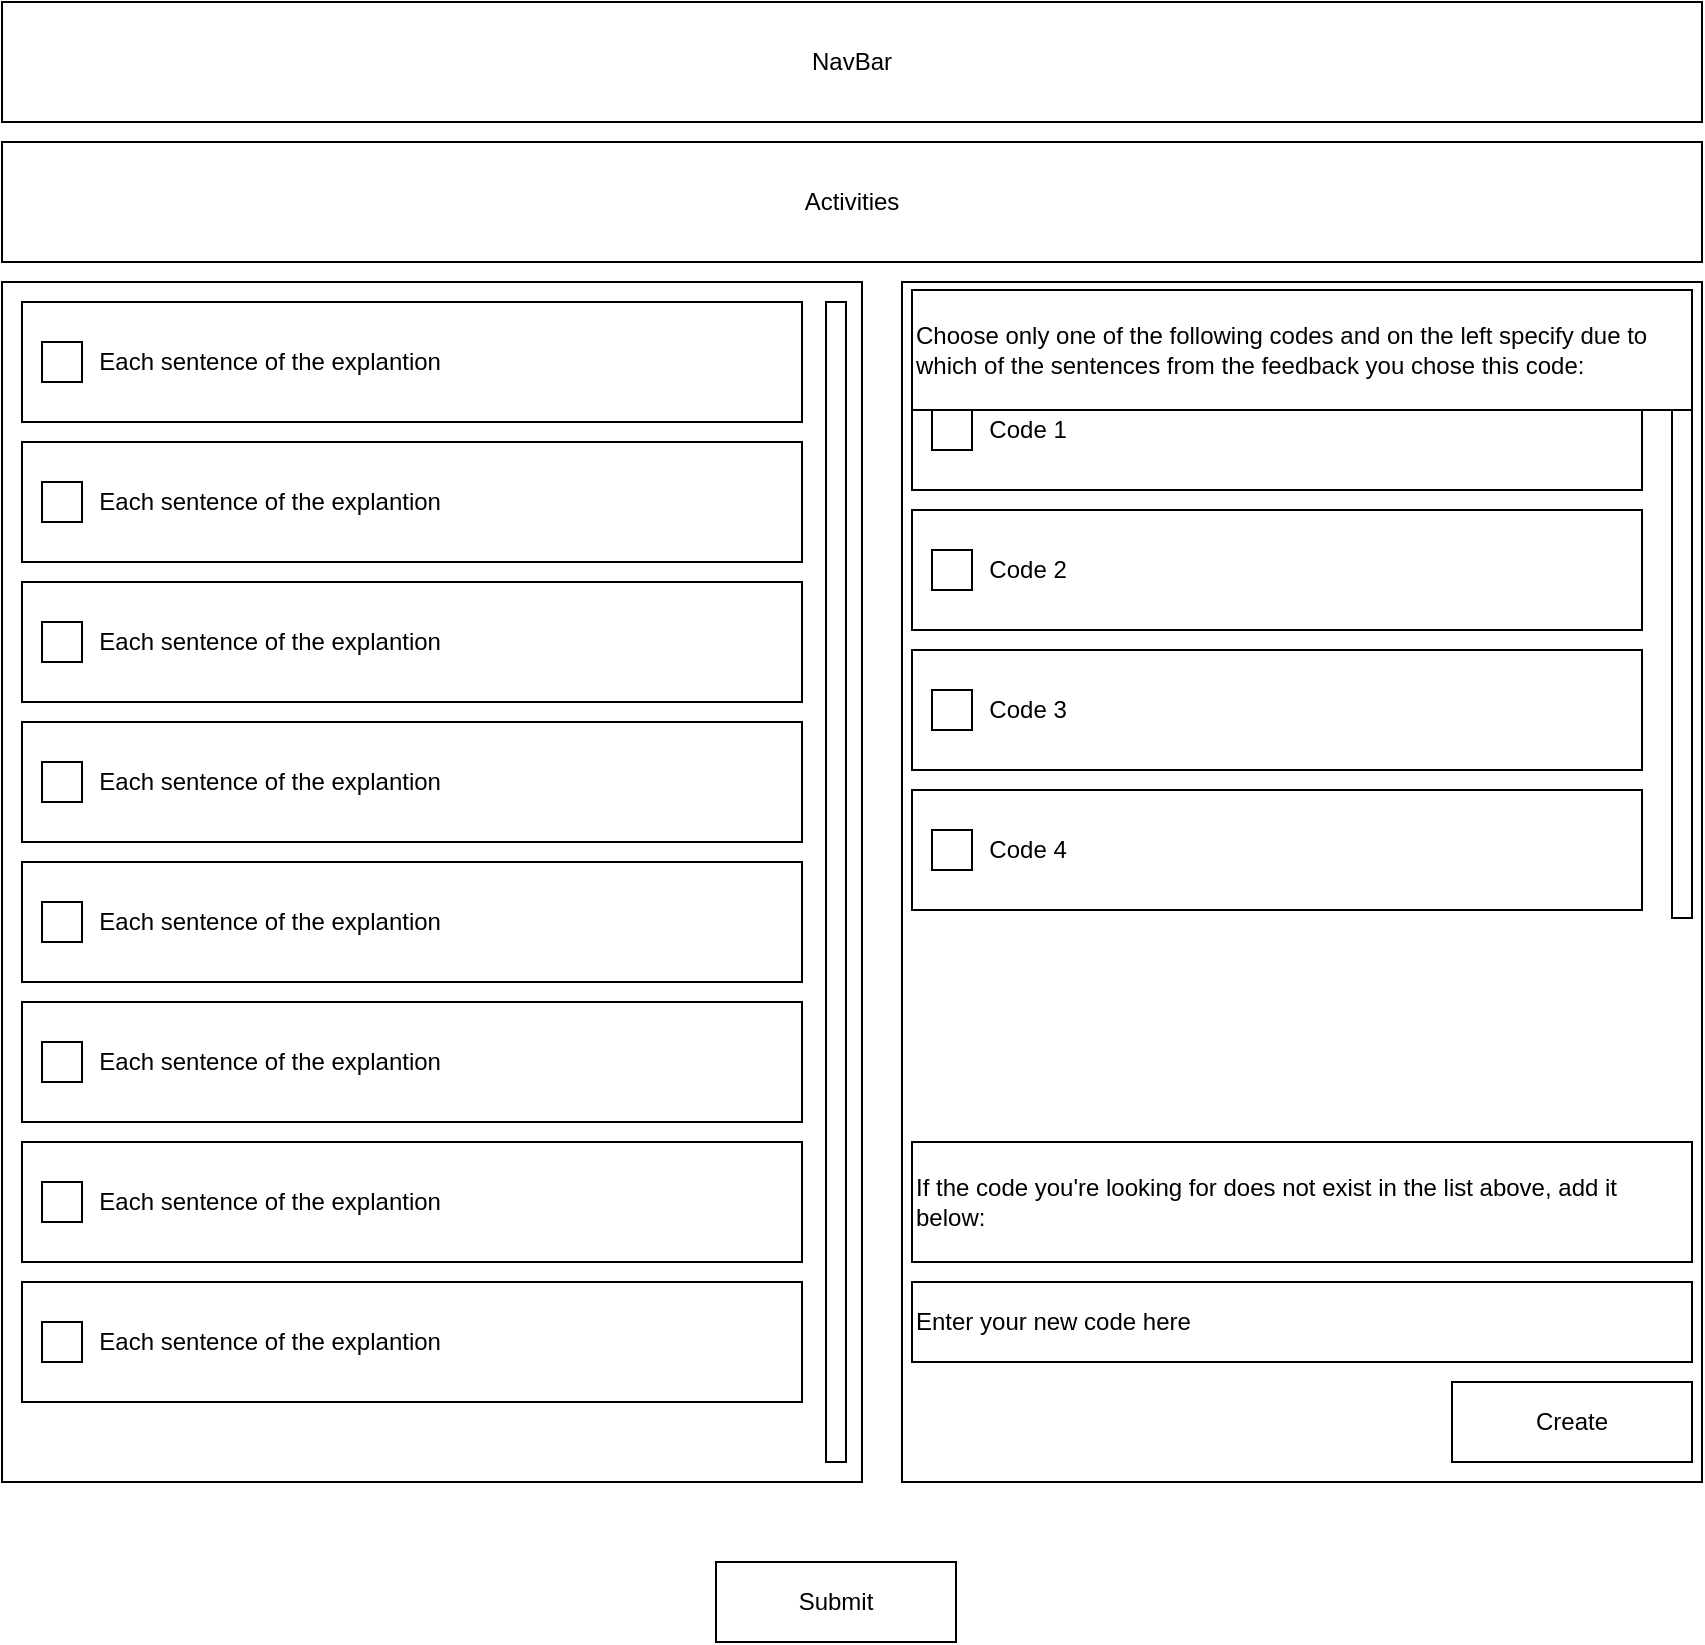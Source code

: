 <mxfile>
    <diagram id="vwbJsP5kCBEH-EEFsKNK" name="Page-1">
        <mxGraphModel dx="2288" dy="1894" grid="1" gridSize="10" guides="1" tooltips="1" connect="1" arrows="1" fold="1" page="1" pageScale="1" pageWidth="850" pageHeight="1100" math="0" shadow="0">
            <root>
                <mxCell id="0"/>
                <mxCell id="1" parent="0"/>
                <mxCell id="34" value="Submit" style="rounded=0;whiteSpace=wrap;html=1;" vertex="1" parent="1">
                    <mxGeometry x="357" y="-320" width="120" height="40" as="geometry"/>
                </mxCell>
                <mxCell id="35" value="" style="rounded=0;whiteSpace=wrap;html=1;" vertex="1" parent="1">
                    <mxGeometry y="-960" width="430" height="600" as="geometry"/>
                </mxCell>
                <mxCell id="36" value="NavBar" style="rounded=0;whiteSpace=wrap;html=1;" vertex="1" parent="1">
                    <mxGeometry y="-1100" width="850" height="60" as="geometry"/>
                </mxCell>
                <mxCell id="37" value="Activities" style="rounded=0;whiteSpace=wrap;html=1;" vertex="1" parent="1">
                    <mxGeometry y="-1030" width="850" height="60" as="geometry"/>
                </mxCell>
                <mxCell id="39" value="" style="rounded=0;whiteSpace=wrap;html=1;" vertex="1" parent="1">
                    <mxGeometry x="450" y="-960" width="400" height="600" as="geometry"/>
                </mxCell>
                <mxCell id="40" value="&amp;nbsp; &amp;nbsp; &amp;nbsp; &amp;nbsp; &amp;nbsp; &amp;nbsp;Each sentence of the explantion" style="rounded=0;whiteSpace=wrap;html=1;align=left;" vertex="1" parent="1">
                    <mxGeometry x="10" y="-950" width="390" height="60" as="geometry"/>
                </mxCell>
                <mxCell id="41" value="" style="rounded=0;whiteSpace=wrap;html=1;" vertex="1" parent="1">
                    <mxGeometry x="20" y="-930" width="20" height="20" as="geometry"/>
                </mxCell>
                <mxCell id="42" value="&amp;nbsp; &amp;nbsp; &amp;nbsp; &amp;nbsp; &amp;nbsp; &amp;nbsp;Each sentence of the explantion" style="rounded=0;whiteSpace=wrap;html=1;align=left;" vertex="1" parent="1">
                    <mxGeometry x="10" y="-880" width="390" height="60" as="geometry"/>
                </mxCell>
                <mxCell id="43" value="" style="rounded=0;whiteSpace=wrap;html=1;" vertex="1" parent="1">
                    <mxGeometry x="20" y="-860" width="20" height="20" as="geometry"/>
                </mxCell>
                <mxCell id="44" value="&amp;nbsp; &amp;nbsp; &amp;nbsp; &amp;nbsp; &amp;nbsp; &amp;nbsp;Each sentence of the explantion" style="rounded=0;whiteSpace=wrap;html=1;align=left;" vertex="1" parent="1">
                    <mxGeometry x="10" y="-810" width="390" height="60" as="geometry"/>
                </mxCell>
                <mxCell id="45" value="" style="rounded=0;whiteSpace=wrap;html=1;" vertex="1" parent="1">
                    <mxGeometry x="20" y="-790" width="20" height="20" as="geometry"/>
                </mxCell>
                <mxCell id="46" value="&amp;nbsp; &amp;nbsp; &amp;nbsp; &amp;nbsp; &amp;nbsp; &amp;nbsp;Each sentence of the explantion" style="rounded=0;whiteSpace=wrap;html=1;align=left;" vertex="1" parent="1">
                    <mxGeometry x="10" y="-740" width="390" height="60" as="geometry"/>
                </mxCell>
                <mxCell id="47" value="" style="rounded=0;whiteSpace=wrap;html=1;" vertex="1" parent="1">
                    <mxGeometry x="20" y="-720" width="20" height="20" as="geometry"/>
                </mxCell>
                <mxCell id="48" value="&amp;nbsp; &amp;nbsp; &amp;nbsp; &amp;nbsp; &amp;nbsp; &amp;nbsp;Each sentence of the explantion" style="rounded=0;whiteSpace=wrap;html=1;align=left;" vertex="1" parent="1">
                    <mxGeometry x="10" y="-670" width="390" height="60" as="geometry"/>
                </mxCell>
                <mxCell id="49" value="" style="rounded=0;whiteSpace=wrap;html=1;" vertex="1" parent="1">
                    <mxGeometry x="20" y="-650" width="20" height="20" as="geometry"/>
                </mxCell>
                <mxCell id="50" value="&amp;nbsp; &amp;nbsp; &amp;nbsp; &amp;nbsp; &amp;nbsp; &amp;nbsp;Each sentence of the explantion" style="rounded=0;whiteSpace=wrap;html=1;align=left;" vertex="1" parent="1">
                    <mxGeometry x="10" y="-600" width="390" height="60" as="geometry"/>
                </mxCell>
                <mxCell id="51" value="" style="rounded=0;whiteSpace=wrap;html=1;" vertex="1" parent="1">
                    <mxGeometry x="20" y="-580" width="20" height="20" as="geometry"/>
                </mxCell>
                <mxCell id="52" value="&amp;nbsp; &amp;nbsp; &amp;nbsp; &amp;nbsp; &amp;nbsp; &amp;nbsp;Each sentence of the explantion" style="rounded=0;whiteSpace=wrap;html=1;align=left;" vertex="1" parent="1">
                    <mxGeometry x="10" y="-530" width="390" height="60" as="geometry"/>
                </mxCell>
                <mxCell id="53" value="" style="rounded=0;whiteSpace=wrap;html=1;" vertex="1" parent="1">
                    <mxGeometry x="20" y="-510" width="20" height="20" as="geometry"/>
                </mxCell>
                <mxCell id="54" value="&amp;nbsp; &amp;nbsp; &amp;nbsp; &amp;nbsp; &amp;nbsp; &amp;nbsp;Each sentence of the explantion" style="rounded=0;whiteSpace=wrap;html=1;align=left;" vertex="1" parent="1">
                    <mxGeometry x="10" y="-460" width="390" height="60" as="geometry"/>
                </mxCell>
                <mxCell id="55" value="" style="rounded=0;whiteSpace=wrap;html=1;" vertex="1" parent="1">
                    <mxGeometry x="20" y="-440" width="20" height="20" as="geometry"/>
                </mxCell>
                <mxCell id="56" value="" style="rounded=0;whiteSpace=wrap;html=1;" vertex="1" parent="1">
                    <mxGeometry x="412" y="-950" width="10" height="580" as="geometry"/>
                </mxCell>
                <mxCell id="58" value="&amp;nbsp; &amp;nbsp; &amp;nbsp; &amp;nbsp; &amp;nbsp; &amp;nbsp;Code 1" style="rounded=0;whiteSpace=wrap;html=1;align=left;" vertex="1" parent="1">
                    <mxGeometry x="455" y="-916" width="365" height="60" as="geometry"/>
                </mxCell>
                <mxCell id="59" value="" style="rounded=0;whiteSpace=wrap;html=1;" vertex="1" parent="1">
                    <mxGeometry x="465" y="-896" width="20" height="20" as="geometry"/>
                </mxCell>
                <mxCell id="60" value="&amp;nbsp; &amp;nbsp; &amp;nbsp; &amp;nbsp; &amp;nbsp; &amp;nbsp;Code 2" style="rounded=0;whiteSpace=wrap;html=1;align=left;" vertex="1" parent="1">
                    <mxGeometry x="455" y="-846" width="365" height="60" as="geometry"/>
                </mxCell>
                <mxCell id="61" value="" style="rounded=0;whiteSpace=wrap;html=1;" vertex="1" parent="1">
                    <mxGeometry x="465" y="-826" width="20" height="20" as="geometry"/>
                </mxCell>
                <mxCell id="62" value="&amp;nbsp; &amp;nbsp; &amp;nbsp; &amp;nbsp; &amp;nbsp; &amp;nbsp;Code 3" style="rounded=0;whiteSpace=wrap;html=1;align=left;" vertex="1" parent="1">
                    <mxGeometry x="455" y="-776" width="365" height="60" as="geometry"/>
                </mxCell>
                <mxCell id="63" value="" style="rounded=0;whiteSpace=wrap;html=1;" vertex="1" parent="1">
                    <mxGeometry x="465" y="-756" width="20" height="20" as="geometry"/>
                </mxCell>
                <mxCell id="64" value="&amp;nbsp; &amp;nbsp; &amp;nbsp; &amp;nbsp; &amp;nbsp; &amp;nbsp;Code 4" style="rounded=0;whiteSpace=wrap;html=1;align=left;" vertex="1" parent="1">
                    <mxGeometry x="455" y="-706" width="365" height="60" as="geometry"/>
                </mxCell>
                <mxCell id="65" value="" style="rounded=0;whiteSpace=wrap;html=1;" vertex="1" parent="1">
                    <mxGeometry x="465" y="-686" width="20" height="20" as="geometry"/>
                </mxCell>
                <mxCell id="70" value="If the code you're looking for does not exist in the list above, add it below:" style="rounded=0;whiteSpace=wrap;html=1;align=left;" vertex="1" parent="1">
                    <mxGeometry x="455" y="-530" width="390" height="60" as="geometry"/>
                </mxCell>
                <mxCell id="72" value="Enter your new code here" style="rounded=0;whiteSpace=wrap;html=1;align=left;" vertex="1" parent="1">
                    <mxGeometry x="455" y="-460" width="390" height="40" as="geometry"/>
                </mxCell>
                <mxCell id="74" value="" style="rounded=0;whiteSpace=wrap;html=1;" vertex="1" parent="1">
                    <mxGeometry x="835" y="-922" width="10" height="280" as="geometry"/>
                </mxCell>
                <mxCell id="75" value="Choose only one of the following codes and on the left specify due to which of the sentences from the feedback you chose this code:" style="rounded=0;whiteSpace=wrap;html=1;align=left;" vertex="1" parent="1">
                    <mxGeometry x="455" y="-956" width="390" height="60" as="geometry"/>
                </mxCell>
                <mxCell id="76" value="Create" style="rounded=0;whiteSpace=wrap;html=1;" vertex="1" parent="1">
                    <mxGeometry x="725" y="-410" width="120" height="40" as="geometry"/>
                </mxCell>
            </root>
        </mxGraphModel>
    </diagram>
</mxfile>